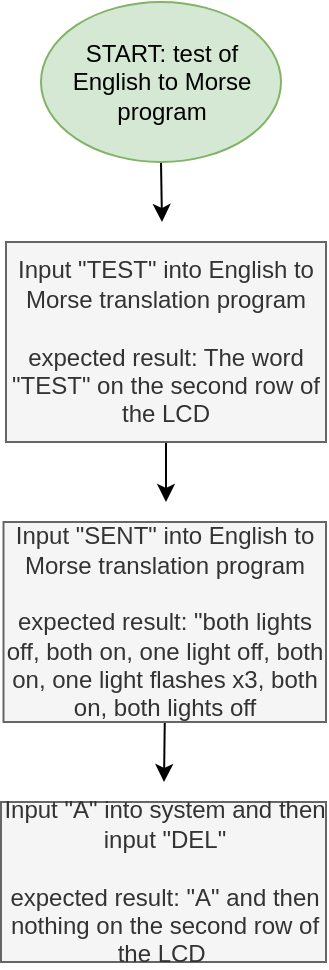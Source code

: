 <mxfile version="12.5.5" type="device"><diagram id="-vDE03Zd4JiQjHTnI9cx" name="Page-1"><mxGraphModel dx="361" dy="583" grid="0" gridSize="10" guides="1" tooltips="1" connect="1" arrows="1" fold="1" page="1" pageScale="1" pageWidth="850" pageHeight="1400" background="none" math="0" shadow="0"><root><mxCell id="0"/><mxCell id="1" parent="0"/><mxCell id="a8i3diU6Vv0b6DKDoe_C-10" style="edgeStyle=orthogonalEdgeStyle;rounded=0;orthogonalLoop=1;jettySize=auto;html=1;exitX=0.5;exitY=1;exitDx=0;exitDy=0;" edge="1" parent="1" source="a8i3diU6Vv0b6DKDoe_C-1"><mxGeometry relative="1" as="geometry"><mxPoint x="358" y="150" as="targetPoint"/></mxGeometry></mxCell><mxCell id="a8i3diU6Vv0b6DKDoe_C-1" value="START: test of English to Morse program" style="ellipse;whiteSpace=wrap;html=1;fillColor=#d5e8d4;strokeColor=#82b366;" vertex="1" parent="1"><mxGeometry x="297.5" y="40" width="120" height="80" as="geometry"/></mxCell><mxCell id="a8i3diU6Vv0b6DKDoe_C-15" style="edgeStyle=orthogonalEdgeStyle;rounded=0;orthogonalLoop=1;jettySize=auto;html=1;exitX=0.5;exitY=1;exitDx=0;exitDy=0;" edge="1" parent="1" source="a8i3diU6Vv0b6DKDoe_C-2"><mxGeometry relative="1" as="geometry"><mxPoint x="360" y="290" as="targetPoint"/></mxGeometry></mxCell><mxCell id="a8i3diU6Vv0b6DKDoe_C-2" value="Input &quot;TEST&quot; into English to Morse translation program&lt;br&gt;&lt;br&gt;expected result: The word &quot;TEST&quot; on the second row of the LCD" style="rounded=0;whiteSpace=wrap;html=1;fillColor=#f5f5f5;strokeColor=#666666;fontColor=#333333;" vertex="1" parent="1"><mxGeometry x="280" y="160" width="160" height="100" as="geometry"/></mxCell><mxCell id="a8i3diU6Vv0b6DKDoe_C-4" value="Input &quot;A&quot; into system and then input &quot;DEL&quot;&lt;br&gt;&lt;br&gt;expected result: &quot;A&quot; and then nothing on the second row of the LCD&amp;nbsp;" style="rounded=0;whiteSpace=wrap;html=1;fillColor=#f5f5f5;strokeColor=#666666;fontColor=#333333;" vertex="1" parent="1"><mxGeometry x="277.5" y="440" width="162.5" height="80" as="geometry"/></mxCell><mxCell id="a8i3diU6Vv0b6DKDoe_C-14" style="edgeStyle=orthogonalEdgeStyle;rounded=0;orthogonalLoop=1;jettySize=auto;html=1;exitX=0.5;exitY=1;exitDx=0;exitDy=0;" edge="1" parent="1" source="a8i3diU6Vv0b6DKDoe_C-12"><mxGeometry relative="1" as="geometry"><mxPoint x="359" y="430" as="targetPoint"/></mxGeometry></mxCell><mxCell id="a8i3diU6Vv0b6DKDoe_C-12" value="&lt;span style=&quot;white-space: normal&quot;&gt;Input &quot;SENT&quot; into English to Morse translation program &lt;br&gt;&lt;br&gt;expected result: &quot;both lights off, both on, one light off, both on, one light flashes x3, both on, both lights off&lt;/span&gt;" style="rounded=0;whiteSpace=wrap;html=1;fillColor=#f5f5f5;strokeColor=#666666;fontColor=#333333;" vertex="1" parent="1"><mxGeometry x="278.75" y="300" width="161.25" height="100" as="geometry"/></mxCell></root></mxGraphModel></diagram></mxfile>